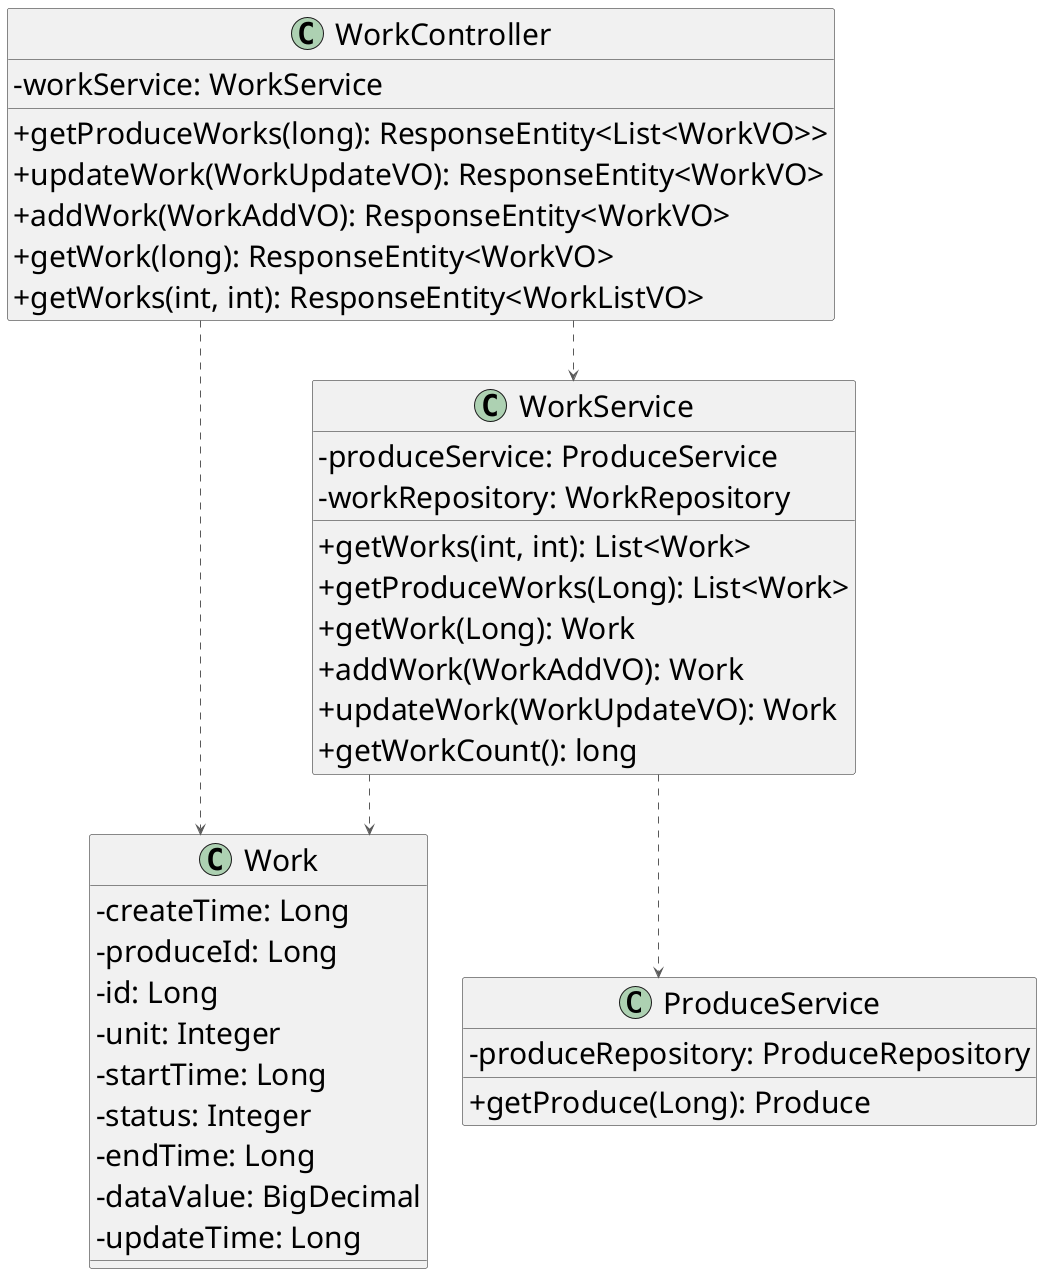 @startuml

top to bottom direction
skinparam linetype ortho
skinparam classAttributeIconSize 0
skinparam defaultFontSize 30

class ProduceService {
  - produceRepository: ProduceRepository
  + getProduce(Long): Produce
}
class Work {
  - createTime: Long
  - produceId: Long
  - id: Long
  - unit: Integer
  - startTime: Long
  - status: Integer
  - endTime: Long
  - dataValue: BigDecimal
  - updateTime: Long
}
class WorkController {
  - workService: WorkService
  + getProduceWorks(long): ResponseEntity<List<WorkVO>>
  + updateWork(WorkUpdateVO): ResponseEntity<WorkVO>
  + addWork(WorkAddVO): ResponseEntity<WorkVO>
  + getWork(long): ResponseEntity<WorkVO>
  + getWorks(int, int): ResponseEntity<WorkListVO>
}
class WorkService {
  - produceService: ProduceService
  - workRepository: WorkRepository
  + getWorks(int, int): List<Work>
  + getProduceWorks(Long): List<Work>
  + getWork(Long): Work
  + addWork(WorkAddVO): Work
  + updateWork(WorkUpdateVO): Work
  + getWorkCount(): long
}

WorkController  -[#595959,dashed]->  Work           
WorkController  -[#595959,dashed]->  WorkService    
WorkService     -[#595959,dashed]->  ProduceService 
WorkService     -[#595959,dashed]->  Work           
@enduml
